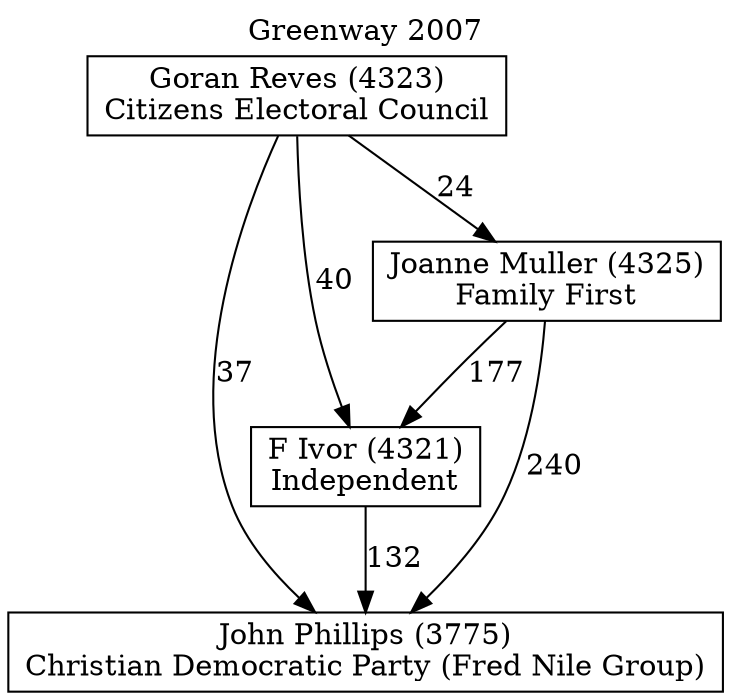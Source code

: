 // House preference flow
digraph "John Phillips (3775)_Greenway_2007" {
	graph [label="Greenway 2007" labelloc=t mclimit=10]
	node [shape=box]
	"John Phillips (3775)" [label="John Phillips (3775)
Christian Democratic Party (Fred Nile Group)"]
	"F Ivor (4321)" [label="F Ivor (4321)
Independent"]
	"Joanne Muller (4325)" [label="Joanne Muller (4325)
Family First"]
	"Goran Reves (4323)" [label="Goran Reves (4323)
Citizens Electoral Council"]
	"F Ivor (4321)" -> "John Phillips (3775)" [label=132]
	"Joanne Muller (4325)" -> "F Ivor (4321)" [label=177]
	"Goran Reves (4323)" -> "Joanne Muller (4325)" [label=24]
	"Joanne Muller (4325)" -> "John Phillips (3775)" [label=240]
	"Goran Reves (4323)" -> "John Phillips (3775)" [label=37]
	"Goran Reves (4323)" -> "F Ivor (4321)" [label=40]
}

